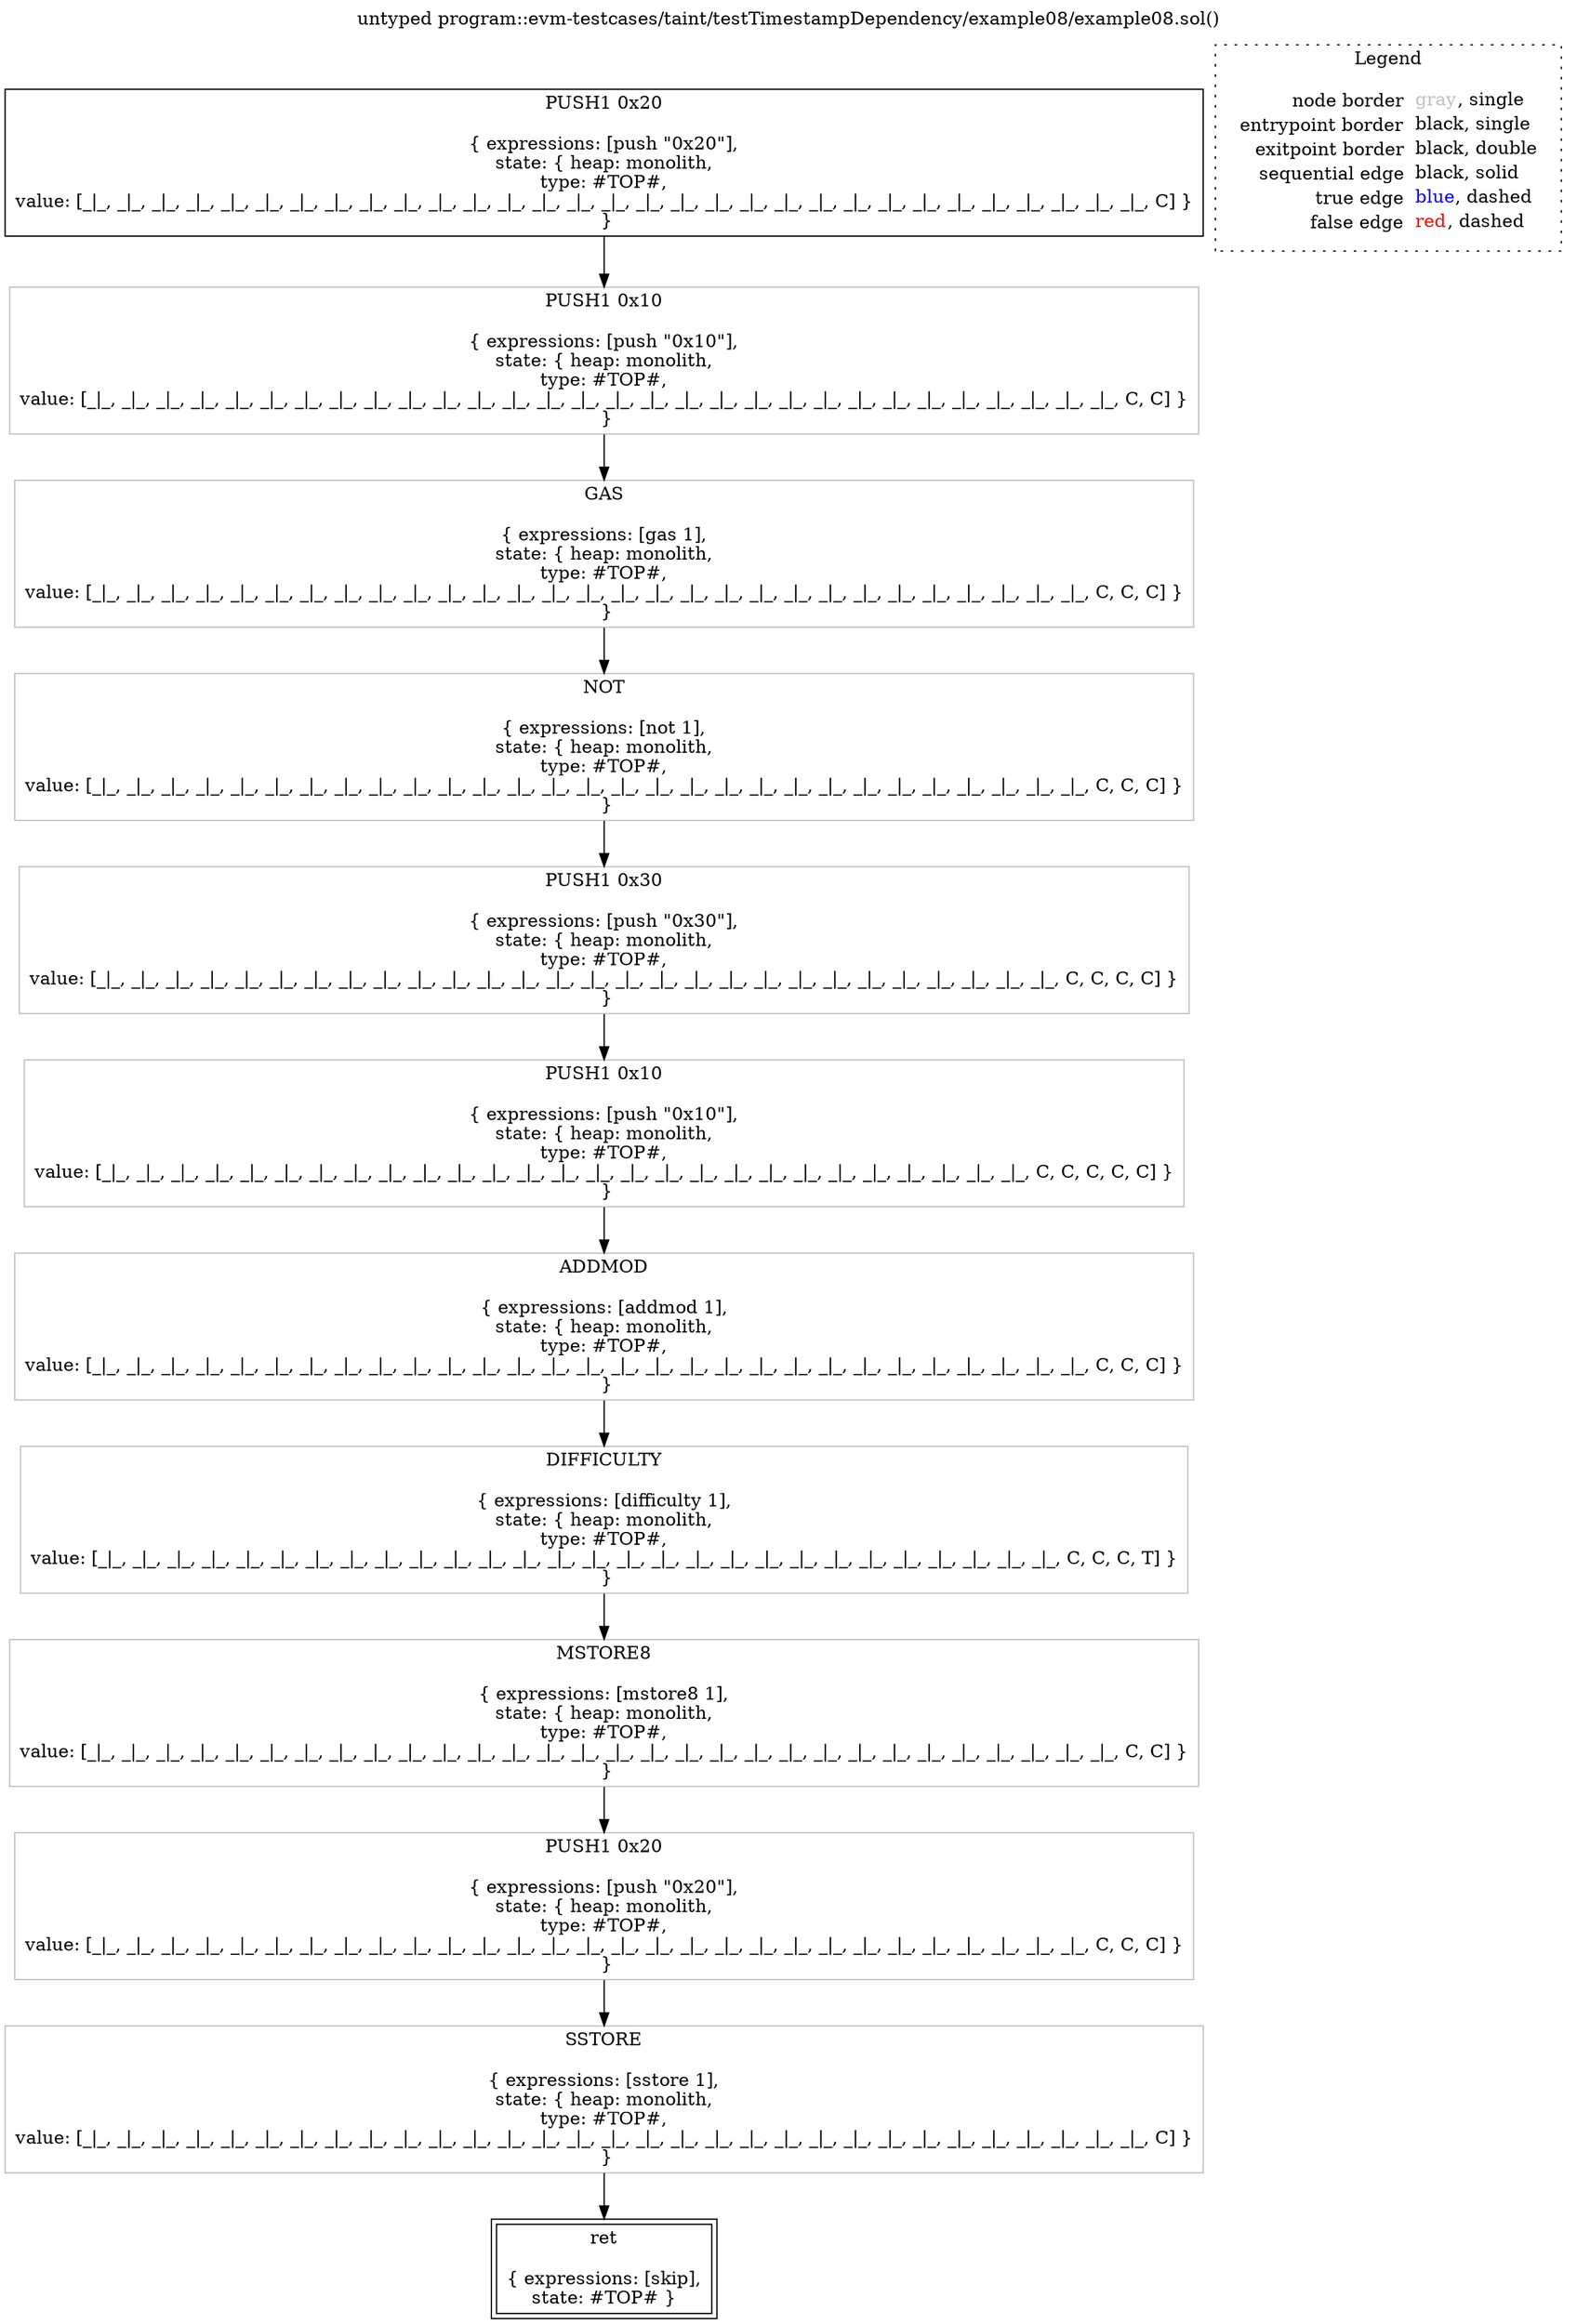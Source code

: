 digraph {
	labelloc="t";
	label="untyped program::evm-testcases/taint/testTimestampDependency/example08/example08.sol()";
	"node0" [shape="rect",color="black",label=<PUSH1 0x20<BR/><BR/>{ expressions: [push &quot;0x20&quot;],<BR/>state: { heap: monolith,<BR/>type: #TOP#,<BR/>value: [_|_, _|_, _|_, _|_, _|_, _|_, _|_, _|_, _|_, _|_, _|_, _|_, _|_, _|_, _|_, _|_, _|_, _|_, _|_, _|_, _|_, _|_, _|_, _|_, _|_, _|_, _|_, _|_, _|_, _|_, _|_, C] }<BR/> }<BR/>>];
	"node2" [shape="rect",color="gray",label=<PUSH1 0x10<BR/><BR/>{ expressions: [push &quot;0x10&quot;],<BR/>state: { heap: monolith,<BR/>type: #TOP#,<BR/>value: [_|_, _|_, _|_, _|_, _|_, _|_, _|_, _|_, _|_, _|_, _|_, _|_, _|_, _|_, _|_, _|_, _|_, _|_, _|_, _|_, _|_, _|_, _|_, _|_, _|_, _|_, _|_, _|_, _|_, _|_, C, C] }<BR/> }<BR/>>];
	"node4" [shape="rect",color="gray",label=<GAS<BR/><BR/>{ expressions: [gas 1],<BR/>state: { heap: monolith,<BR/>type: #TOP#,<BR/>value: [_|_, _|_, _|_, _|_, _|_, _|_, _|_, _|_, _|_, _|_, _|_, _|_, _|_, _|_, _|_, _|_, _|_, _|_, _|_, _|_, _|_, _|_, _|_, _|_, _|_, _|_, _|_, _|_, _|_, C, C, C] }<BR/> }<BR/>>];
	"node5" [shape="rect",color="gray",label=<NOT<BR/><BR/>{ expressions: [not 1],<BR/>state: { heap: monolith,<BR/>type: #TOP#,<BR/>value: [_|_, _|_, _|_, _|_, _|_, _|_, _|_, _|_, _|_, _|_, _|_, _|_, _|_, _|_, _|_, _|_, _|_, _|_, _|_, _|_, _|_, _|_, _|_, _|_, _|_, _|_, _|_, _|_, _|_, C, C, C] }<BR/> }<BR/>>];
	"node6" [shape="rect",color="gray",label=<PUSH1 0x30<BR/><BR/>{ expressions: [push &quot;0x30&quot;],<BR/>state: { heap: monolith,<BR/>type: #TOP#,<BR/>value: [_|_, _|_, _|_, _|_, _|_, _|_, _|_, _|_, _|_, _|_, _|_, _|_, _|_, _|_, _|_, _|_, _|_, _|_, _|_, _|_, _|_, _|_, _|_, _|_, _|_, _|_, _|_, _|_, C, C, C, C] }<BR/> }<BR/>>];
	"node8" [shape="rect",color="gray",label=<PUSH1 0x10<BR/><BR/>{ expressions: [push &quot;0x10&quot;],<BR/>state: { heap: monolith,<BR/>type: #TOP#,<BR/>value: [_|_, _|_, _|_, _|_, _|_, _|_, _|_, _|_, _|_, _|_, _|_, _|_, _|_, _|_, _|_, _|_, _|_, _|_, _|_, _|_, _|_, _|_, _|_, _|_, _|_, _|_, _|_, C, C, C, C, C] }<BR/> }<BR/>>];
	"node10" [shape="rect",color="gray",label=<ADDMOD<BR/><BR/>{ expressions: [addmod 1],<BR/>state: { heap: monolith,<BR/>type: #TOP#,<BR/>value: [_|_, _|_, _|_, _|_, _|_, _|_, _|_, _|_, _|_, _|_, _|_, _|_, _|_, _|_, _|_, _|_, _|_, _|_, _|_, _|_, _|_, _|_, _|_, _|_, _|_, _|_, _|_, _|_, _|_, C, C, C] }<BR/> }<BR/>>];
	"node11" [shape="rect",color="gray",label=<DIFFICULTY<BR/><BR/>{ expressions: [difficulty 1],<BR/>state: { heap: monolith,<BR/>type: #TOP#,<BR/>value: [_|_, _|_, _|_, _|_, _|_, _|_, _|_, _|_, _|_, _|_, _|_, _|_, _|_, _|_, _|_, _|_, _|_, _|_, _|_, _|_, _|_, _|_, _|_, _|_, _|_, _|_, _|_, _|_, C, C, C, T] }<BR/> }<BR/>>];
	"node12" [shape="rect",color="gray",label=<MSTORE8<BR/><BR/>{ expressions: [mstore8 1],<BR/>state: { heap: monolith,<BR/>type: #TOP#,<BR/>value: [_|_, _|_, _|_, _|_, _|_, _|_, _|_, _|_, _|_, _|_, _|_, _|_, _|_, _|_, _|_, _|_, _|_, _|_, _|_, _|_, _|_, _|_, _|_, _|_, _|_, _|_, _|_, _|_, _|_, _|_, C, C] }<BR/> }<BR/>>];
	"node13" [shape="rect",color="gray",label=<PUSH1 0x20<BR/><BR/>{ expressions: [push &quot;0x20&quot;],<BR/>state: { heap: monolith,<BR/>type: #TOP#,<BR/>value: [_|_, _|_, _|_, _|_, _|_, _|_, _|_, _|_, _|_, _|_, _|_, _|_, _|_, _|_, _|_, _|_, _|_, _|_, _|_, _|_, _|_, _|_, _|_, _|_, _|_, _|_, _|_, _|_, _|_, C, C, C] }<BR/> }<BR/>>];
	"node15" [shape="rect",color="gray",label=<SSTORE<BR/><BR/>{ expressions: [sstore 1],<BR/>state: { heap: monolith,<BR/>type: #TOP#,<BR/>value: [_|_, _|_, _|_, _|_, _|_, _|_, _|_, _|_, _|_, _|_, _|_, _|_, _|_, _|_, _|_, _|_, _|_, _|_, _|_, _|_, _|_, _|_, _|_, _|_, _|_, _|_, _|_, _|_, _|_, _|_, _|_, C] }<BR/> }<BR/>>];
	"node16" [shape="rect",color="black",peripheries="2",label=<ret<BR/><BR/>{ expressions: [skip],<BR/>state: #TOP# }<BR/>>];
	"node0" -> "node2" [color="black"];
	"node2" -> "node4" [color="black"];
	"node4" -> "node5" [color="black"];
	"node5" -> "node6" [color="black"];
	"node6" -> "node8" [color="black"];
	"node8" -> "node10" [color="black"];
	"node10" -> "node11" [color="black"];
	"node11" -> "node12" [color="black"];
	"node12" -> "node13" [color="black"];
	"node13" -> "node15" [color="black"];
	"node15" -> "node16" [color="black"];
subgraph cluster_legend {
	label="Legend";
	style=dotted;
	node [shape=plaintext];
	"legend" [label=<<table border="0" cellpadding="2" cellspacing="0" cellborder="0"><tr><td align="right">node border&nbsp;</td><td align="left"><font color="gray">gray</font>, single</td></tr><tr><td align="right">entrypoint border&nbsp;</td><td align="left"><font color="black">black</font>, single</td></tr><tr><td align="right">exitpoint border&nbsp;</td><td align="left"><font color="black">black</font>, double</td></tr><tr><td align="right">sequential edge&nbsp;</td><td align="left"><font color="black">black</font>, solid</td></tr><tr><td align="right">true edge&nbsp;</td><td align="left"><font color="blue">blue</font>, dashed</td></tr><tr><td align="right">false edge&nbsp;</td><td align="left"><font color="red">red</font>, dashed</td></tr></table>>];
}

}

